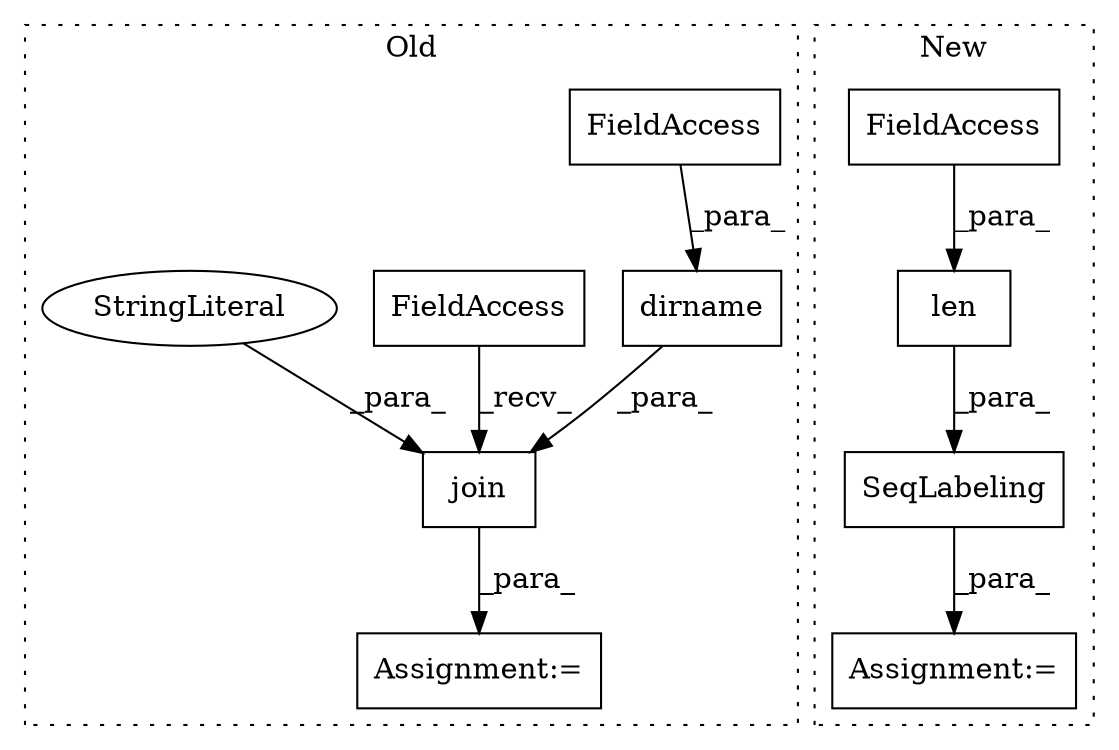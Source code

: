 digraph G {
subgraph cluster0 {
1 [label="dirname" a="32" s="943,959" l="8,1" shape="box"];
5 [label="FieldAccess" a="22" s="951" l="8" shape="box"];
6 [label="join" a="32" s="930,987" l="5,1" shape="box"];
7 [label="FieldAccess" a="22" s="922" l="7" shape="box"];
8 [label="StringLiteral" a="45" s="961" l="26" shape="ellipse"];
9 [label="Assignment:=" a="7" s="921" l="1" shape="box"];
label = "Old";
style="dotted";
}
subgraph cluster1 {
2 [label="SeqLabeling" a="32" s="1879,1931" l="12,1" shape="box"];
3 [label="len" a="32" s="1915,1930" l="4,1" shape="box"];
4 [label="FieldAccess" a="22" s="1919" l="11" shape="box"];
10 [label="Assignment:=" a="7" s="1878" l="1" shape="box"];
label = "New";
style="dotted";
}
1 -> 6 [label="_para_"];
2 -> 10 [label="_para_"];
3 -> 2 [label="_para_"];
4 -> 3 [label="_para_"];
5 -> 1 [label="_para_"];
6 -> 9 [label="_para_"];
7 -> 6 [label="_recv_"];
8 -> 6 [label="_para_"];
}
